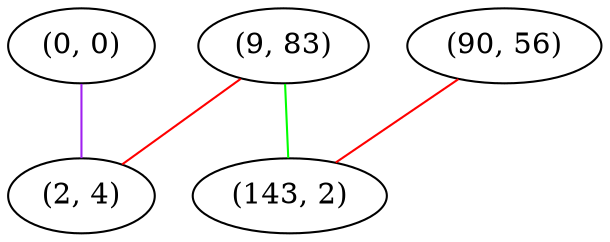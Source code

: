 graph "" {
"(0, 0)";
"(90, 56)";
"(9, 83)";
"(2, 4)";
"(143, 2)";
"(0, 0)" -- "(2, 4)"  [color=purple, key=0, weight=4];
"(90, 56)" -- "(143, 2)"  [color=red, key=0, weight=1];
"(9, 83)" -- "(2, 4)"  [color=red, key=0, weight=1];
"(9, 83)" -- "(143, 2)"  [color=green, key=0, weight=2];
}

